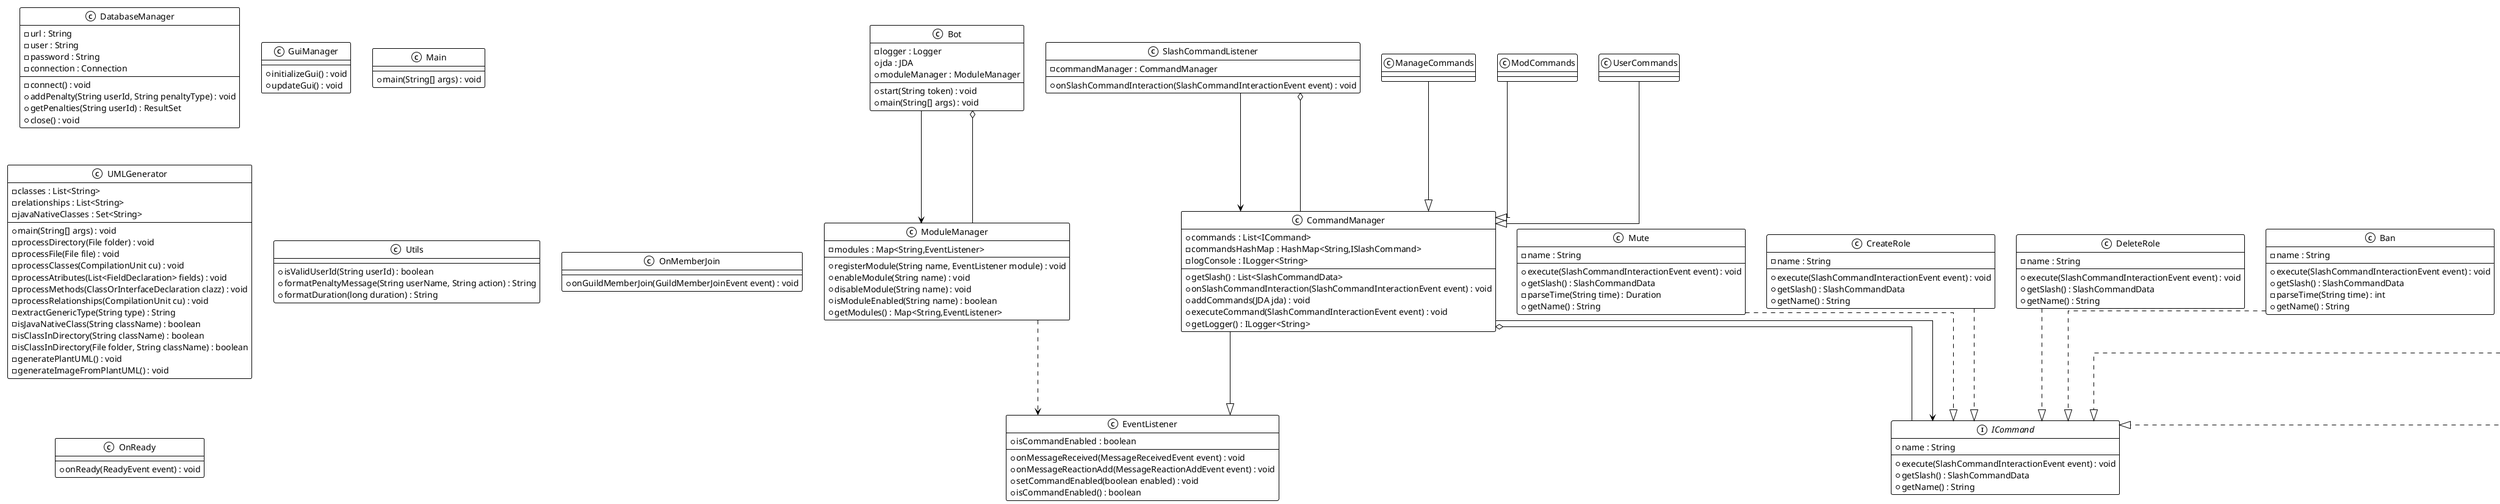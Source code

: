 @startuml diagrama
!theme mono
skinparam linetype ortho
skinparam monochrome true
class Bot {
- logger : Logger
+ jda : JDA
+ moduleManager : ModuleManager
+ start(String token) : void
}
interface ICommand {
+ name : String
+ execute(SlashCommandInteractionEvent event) : void
+ getSlash() : SlashCommandData
+ getName() : String
}
class ModuleManager {
- modules : Map<String,EventListener>
+ registerModule(String name, EventListener module) : void
+ enableModule(String name) : void
+ disableModule(String name) : void
+ isModuleEnabled(String name) : boolean
+ getModules() : Map<String,EventListener>
}
class CommandManager {
+ commands : List<ICommand>
+ getSlash() : List<SlashCommandData>
+ onSlashCommandInteraction(SlashCommandInteractionEvent event) : void
}
class ManageCommands {
}
class CreateRole {
- name : String
+ execute(SlashCommandInteractionEvent event) : void
+ getSlash() : SlashCommandData
+ getName() : String
}
class DeleteRole {
- name : String
+ execute(SlashCommandInteractionEvent event) : void
+ getSlash() : SlashCommandData
+ getName() : String
}
class Ban {
- name : String
+ execute(SlashCommandInteractionEvent event) : void
+ getSlash() : SlashCommandData
- parseTime(String time) : int
+ getName() : String
}
class Kick {
- name : String
+ execute(SlashCommandInteractionEvent event) : void
+ getSlash() : SlashCommandData
+ getName() : String
}
class Mute {
- name : String
+ execute(SlashCommandInteractionEvent event) : void
+ getSlash() : SlashCommandData
- parseTime(String time) : Duration
+ getName() : String
}
class ModCommands {
}
class Avatar {
- name : String
+ execute(SlashCommandInteractionEvent event) : void
- buildAvatarEmbed(String avatar, String user) : MessageEmbed
- buildBannerEmbed(String banner, String user) : MessageEmbed
+ getSlash() : SlashCommandData
+ getName() : String
}
class UserCommands {
}
class DatabaseManager {
- url : String
- user : String
- password : String
- connection : Connection
- connect() : void
+ addPenalty(String userId, String penaltyType) : void
+ getPenalties(String userId) : ResultSet
+ close() : void
}
class EventListener {
+ isCommandEnabled : boolean
+ onMessageReceived(MessageReceivedEvent event) : void
+ onMessageReactionAdd(MessageReactionAddEvent event) : void
+ setCommandEnabled(boolean enabled) : void
+ isCommandEnabled() : boolean
}
class GuiManager {
+ initializeGui() : void
+ updateGui() : void
}
class Main {
+ main(String[] args) : void
}
class UMLGenerator {
- classes : List<String>
- relationships : List<String>
- javaNativeClasses : Set<String>
+ main(String[] args) : void
- processDirectory(File folder) : void
- processFile(File file) : void
- processClasses(CompilationUnit cu) : void
- processAtributes(List<FieldDeclaration> fields) : void
- processMethods(ClassOrInterfaceDeclaration clazz) : void
- processRelationships(CompilationUnit cu) : void
- extractGenericType(String type) : String
- isJavaNativeClass(String className) : boolean
- isClassInDirectory(String className) : boolean
- isClassInDirectory(File folder, String className) : boolean
- generatePlantUML() : void
- generateImageFromPlantUML() : void
}
class Utils {
+ isValidUserId(String userId) : boolean
+ formatPenaltyMessage(String userName, String action) : String
+ formatDuration(long duration) : String
}
class OnMemberJoin {
+ onGuildMemberJoin(GuildMemberJoinEvent event) : void
}
class OnReady {
+ onReady(ReadyEvent event) : void
}
class SlashCommandListener {
- commandManager : CommandManager
+ onSlashCommandInteraction(SlashCommandInteractionEvent event) : void
}
class Bot {
+ main(String[] args) : void
}
class CommandManager {
- commandsHashMap : HashMap<String,ISlashCommand>
- logConsole : ILogger<String>
+ addCommands(JDA jda) : void
+ executeCommand(SlashCommandInteractionEvent event) : void
+ getLogger() : ILogger<String>
}
interface ISlashCommand {
+ getSlashInfo() : SlashCommandData
+ execute(SlashCommandInteractionEvent event) : void
+ getHelp() : String
+ getCode() : Code
}
class Shutdown {
- code : Code
+ getSlashInfo() : SlashCommandData
+ execute(SlashCommandInteractionEvent event) : void
+ getHelp() : String
+ getCode() : Code
}
class Uptime {
- code : Code
+ getSlashInfo() : SlashCommandData
+ execute(SlashCommandInteractionEvent event) : void
+ getHelp() : String
+ getCode() : Code
}
interface SlashCommand {
+ getSlashInfo() : SlashCommandData
+ execute(SlashCommandInteractionEvent event) : void
}
class Avatar {
- code : Code
+ getSlashInfo() : SlashCommandData
+ execute(SlashCommandInteractionEvent event) : void
+ getHelp() : String
+ getCode() : Code
- addOptions(SlashCommandData slashCommandData) : void
}
class Banner {
- code : Code
+ getSlashInfo() : SlashCommandData
+ execute(SlashCommandInteractionEvent event) : void
+ getHelp() : String
+ getCode() : Code
- addOptions(SlashCommandData slashCommandData) : void
}
class Ping {
- code : Code
+ getSlashInfo() : SlashCommandData
+ execute(SlashCommandInteractionEvent event) : void
+ getCode() : Code
+ getHelp() : String
}
class UserInfo {
- code : Code
+ execute(SlashCommandInteractionEvent event) : void
+ getSlashInfo() : SlashCommandData
+ getHelp() : String
+ getCode() : Code
- generateEmbed(SlashCommandInteractionEvent event) : MessageEmbed
- setServerInfoEmbed(Member member, EmbedBuilder builder) : void
- setBadgesEmbed(EmbedBuilder builder, User user) : void
- getBanner(User user) : String
}
class Avatar {
+ getSlashInfo() : SlashCommandData
+ addOptions(SlashCommandData slashCommandData) : void
+ execute(SlashCommandInteractionEvent event) : void
}
class Ping {
+ getSlashInfo() : SlashCommandData
+ execute(SlashCommandInteractionEvent event) : void
}
interface ILogger {
+ logEvent(T event) : void
}
class LogConsole {
+ logEvent(String codeMsg) : void
}
class UptimeLogger {
- startTime : long
+ logEvent(ReadyEvent event) : void
+ upTime() : String
}
Bot --> ModuleManager
Bot o-- ModuleManager
ModuleManager ..> EventListener
CommandManager --|> EventListener
CommandManager --> ICommand
CommandManager o-- ICommand
ManageCommands --|> CommandManager
CreateRole ..|> ICommand
DeleteRole ..|> ICommand
Ban ..|> ICommand
Kick ..|> ICommand
Mute ..|> ICommand
ModCommands --|> CommandManager
Avatar ..|> ICommand
UserCommands --|> CommandManager
SlashCommandListener --> CommandManager
SlashCommandListener o-- CommandManager
Shutdown ..|> ISlashCommand
Shutdown --> Code
Shutdown o-- Code
Uptime ..|> ISlashCommand
Uptime --> Code
Uptime o-- Code
Avatar ..|> ISlashCommand
Avatar --> Code
Avatar o-- Code
Banner ..|> ISlashCommand
Banner --> Code
Banner o-- Code
Ping ..|> ISlashCommand
Ping --> Code
Ping o-- Code
UserInfo ..|> ISlashCommand
UserInfo --> Code
UserInfo o-- Code
Avatar ..|> SlashCommand
Ping ..|> SlashCommand
LogConsole ..|> ILogger
UptimeLogger ..|> ILogger
@enduml
